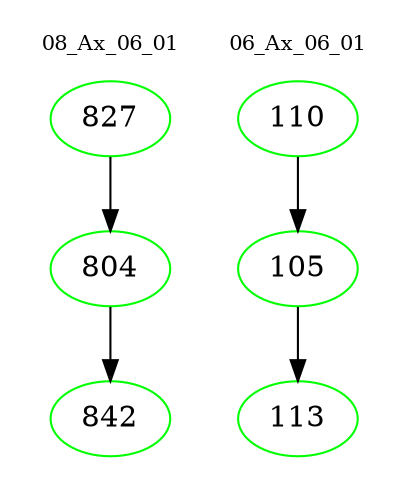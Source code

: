 digraph{
subgraph cluster_0 {
color = white
label = "08_Ax_06_01";
fontsize=10;
T0_827 [label="827", color="green"]
T0_827 -> T0_804 [color="black"]
T0_804 [label="804", color="green"]
T0_804 -> T0_842 [color="black"]
T0_842 [label="842", color="green"]
}
subgraph cluster_1 {
color = white
label = "06_Ax_06_01";
fontsize=10;
T1_110 [label="110", color="green"]
T1_110 -> T1_105 [color="black"]
T1_105 [label="105", color="green"]
T1_105 -> T1_113 [color="black"]
T1_113 [label="113", color="green"]
}
}
